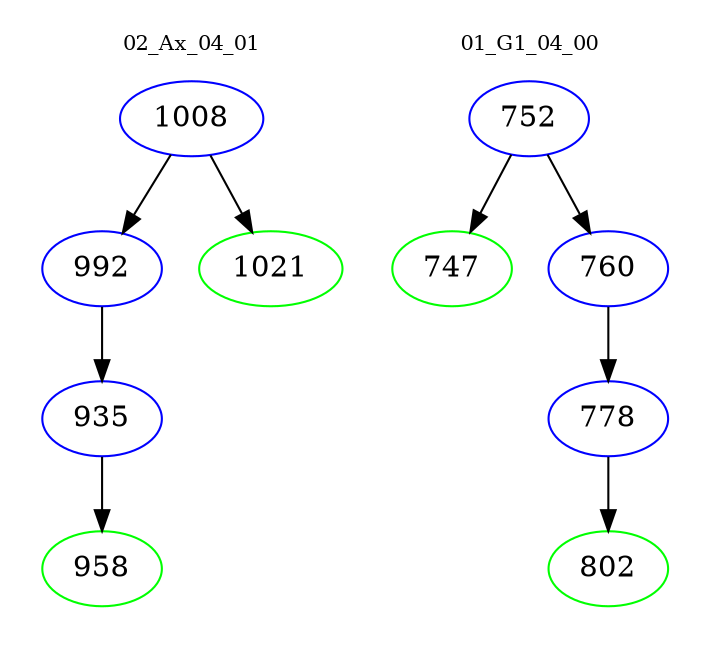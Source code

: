 digraph{
subgraph cluster_0 {
color = white
label = "02_Ax_04_01";
fontsize=10;
T0_1008 [label="1008", color="blue"]
T0_1008 -> T0_992 [color="black"]
T0_992 [label="992", color="blue"]
T0_992 -> T0_935 [color="black"]
T0_935 [label="935", color="blue"]
T0_935 -> T0_958 [color="black"]
T0_958 [label="958", color="green"]
T0_1008 -> T0_1021 [color="black"]
T0_1021 [label="1021", color="green"]
}
subgraph cluster_1 {
color = white
label = "01_G1_04_00";
fontsize=10;
T1_752 [label="752", color="blue"]
T1_752 -> T1_747 [color="black"]
T1_747 [label="747", color="green"]
T1_752 -> T1_760 [color="black"]
T1_760 [label="760", color="blue"]
T1_760 -> T1_778 [color="black"]
T1_778 [label="778", color="blue"]
T1_778 -> T1_802 [color="black"]
T1_802 [label="802", color="green"]
}
}
